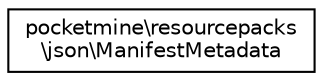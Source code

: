 digraph "Graphical Class Hierarchy"
{
 // INTERACTIVE_SVG=YES
 // LATEX_PDF_SIZE
  edge [fontname="Helvetica",fontsize="10",labelfontname="Helvetica",labelfontsize="10"];
  node [fontname="Helvetica",fontsize="10",shape=record];
  rankdir="LR";
  Node0 [label="pocketmine\\resourcepacks\l\\json\\ManifestMetadata",height=0.2,width=0.4,color="black", fillcolor="white", style="filled",URL="$d3/db1/classpocketmine_1_1resourcepacks_1_1json_1_1_manifest_metadata.html",tooltip=" "];
}
